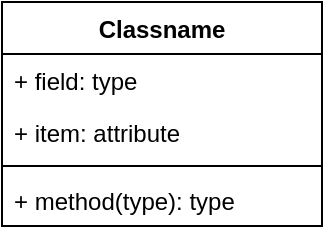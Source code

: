<mxfile version="16.4.5" type="github">
  <diagram id="C5RBs43oDa-KdzZeNtuy" name="Page-1">
    <mxGraphModel dx="496" dy="257" grid="1" gridSize="10" guides="1" tooltips="1" connect="1" arrows="1" fold="1" page="1" pageScale="1" pageWidth="827" pageHeight="1169" math="0" shadow="0">
      <root>
        <mxCell id="WIyWlLk6GJQsqaUBKTNV-0" />
        <mxCell id="WIyWlLk6GJQsqaUBKTNV-1" parent="WIyWlLk6GJQsqaUBKTNV-0" />
        <mxCell id="Plu9qQggCKGG0h7XucnK-0" value="Classname" style="swimlane;fontStyle=1;align=center;verticalAlign=top;childLayout=stackLayout;horizontal=1;startSize=26;horizontalStack=0;resizeParent=1;resizeParentMax=0;resizeLast=0;collapsible=1;marginBottom=0;" vertex="1" parent="WIyWlLk6GJQsqaUBKTNV-1">
          <mxGeometry x="290" y="140" width="160" height="112" as="geometry" />
        </mxCell>
        <mxCell id="Plu9qQggCKGG0h7XucnK-1" value="+ field: type" style="text;strokeColor=none;fillColor=none;align=left;verticalAlign=top;spacingLeft=4;spacingRight=4;overflow=hidden;rotatable=0;points=[[0,0.5],[1,0.5]];portConstraint=eastwest;" vertex="1" parent="Plu9qQggCKGG0h7XucnK-0">
          <mxGeometry y="26" width="160" height="26" as="geometry" />
        </mxCell>
        <mxCell id="Plu9qQggCKGG0h7XucnK-4" value="+ item: attribute" style="text;strokeColor=none;fillColor=none;align=left;verticalAlign=top;spacingLeft=4;spacingRight=4;overflow=hidden;rotatable=0;points=[[0,0.5],[1,0.5]];portConstraint=eastwest;" vertex="1" parent="Plu9qQggCKGG0h7XucnK-0">
          <mxGeometry y="52" width="160" height="26" as="geometry" />
        </mxCell>
        <mxCell id="Plu9qQggCKGG0h7XucnK-2" value="" style="line;strokeWidth=1;fillColor=none;align=left;verticalAlign=middle;spacingTop=-1;spacingLeft=3;spacingRight=3;rotatable=0;labelPosition=right;points=[];portConstraint=eastwest;" vertex="1" parent="Plu9qQggCKGG0h7XucnK-0">
          <mxGeometry y="78" width="160" height="8" as="geometry" />
        </mxCell>
        <mxCell id="Plu9qQggCKGG0h7XucnK-3" value="+ method(type): type" style="text;strokeColor=none;fillColor=none;align=left;verticalAlign=top;spacingLeft=4;spacingRight=4;overflow=hidden;rotatable=0;points=[[0,0.5],[1,0.5]];portConstraint=eastwest;" vertex="1" parent="Plu9qQggCKGG0h7XucnK-0">
          <mxGeometry y="86" width="160" height="26" as="geometry" />
        </mxCell>
      </root>
    </mxGraphModel>
  </diagram>
</mxfile>
